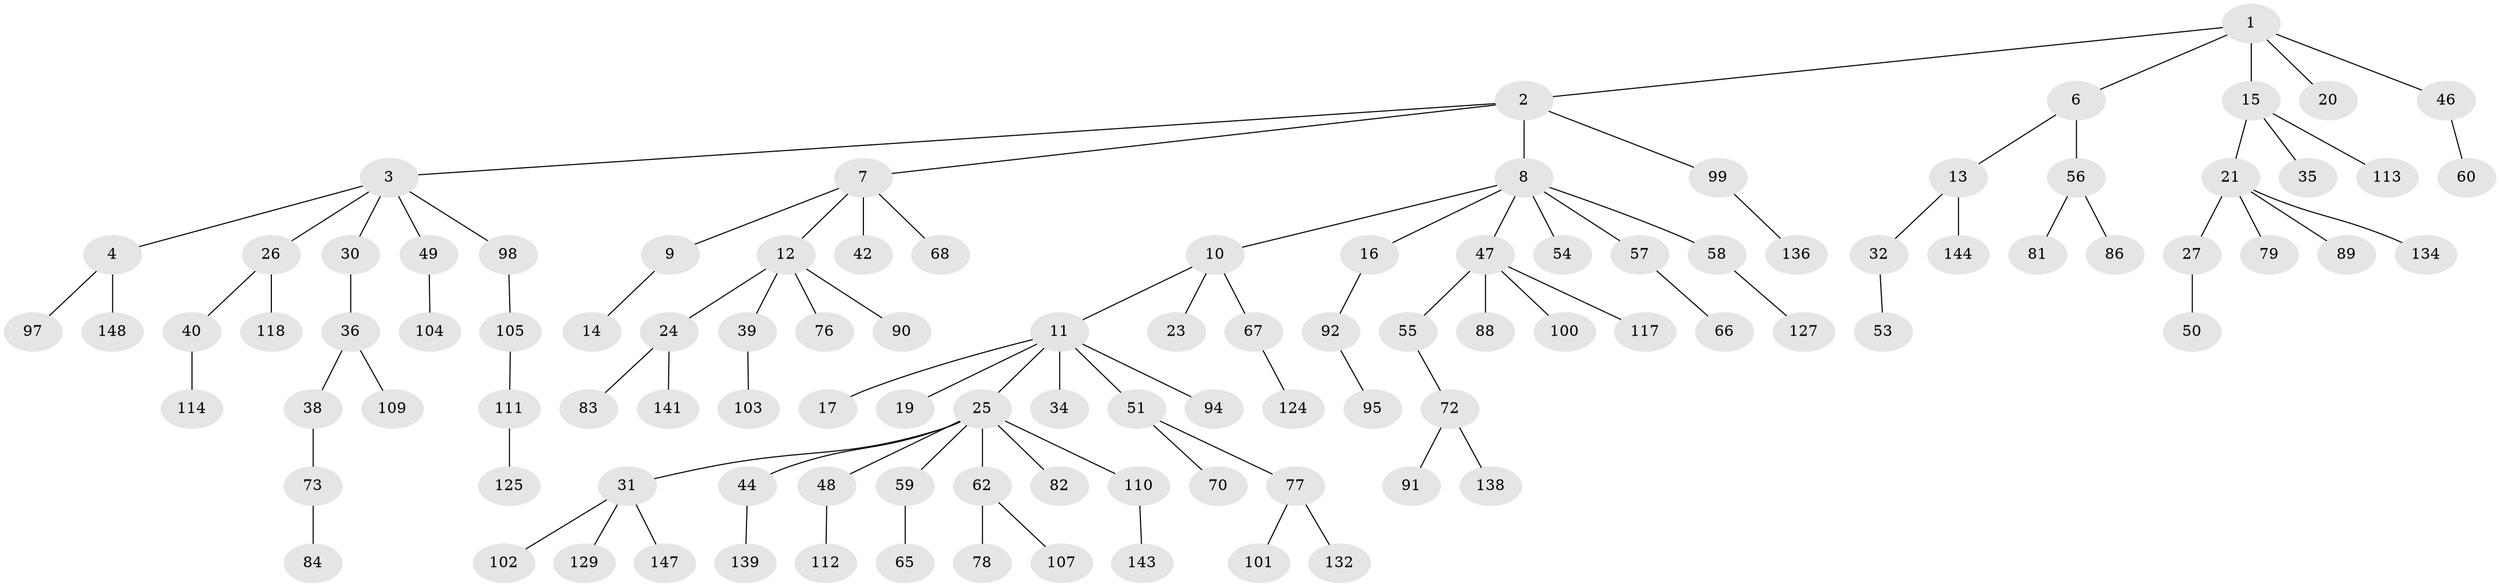 // original degree distribution, {6: 0.03355704697986577, 5: 0.053691275167785234, 2: 0.2214765100671141, 3: 0.14093959731543623, 4: 0.03355704697986577, 1: 0.5167785234899329}
// Generated by graph-tools (version 1.1) at 2025/42/03/06/25 10:42:05]
// undirected, 105 vertices, 104 edges
graph export_dot {
graph [start="1"]
  node [color=gray90,style=filled];
  1 [super="+119"];
  2 [super="+145"];
  3 [super="+5"];
  4 [super="+29"];
  6;
  7 [super="+93"];
  8 [super="+45"];
  9;
  10 [super="+74"];
  11 [super="+18"];
  12;
  13 [super="+121"];
  14;
  15 [super="+43"];
  16 [super="+63"];
  17 [super="+37"];
  19 [super="+122"];
  20;
  21 [super="+22"];
  23;
  24 [super="+80"];
  25 [super="+28"];
  26 [super="+33"];
  27;
  30;
  31 [super="+69"];
  32;
  34;
  35 [super="+41"];
  36 [super="+115"];
  38 [super="+149"];
  39 [super="+133"];
  40;
  42 [super="+128"];
  44 [super="+61"];
  46 [super="+87"];
  47 [super="+108"];
  48;
  49 [super="+142"];
  50;
  51 [super="+52"];
  53;
  54;
  55 [super="+140"];
  56 [super="+64"];
  57;
  58 [super="+123"];
  59 [super="+85"];
  60;
  62 [super="+71"];
  65;
  66 [super="+120"];
  67;
  68 [super="+106"];
  70;
  72 [super="+75"];
  73 [super="+146"];
  76;
  77 [super="+116"];
  78;
  79;
  81;
  82;
  83;
  84;
  86;
  88;
  89;
  90;
  91;
  92;
  94;
  95 [super="+96"];
  97;
  98;
  99 [super="+131"];
  100;
  101;
  102;
  103;
  104;
  105 [super="+130"];
  107 [super="+135"];
  109;
  110;
  111;
  112;
  113 [super="+137"];
  114;
  117;
  118;
  124 [super="+126"];
  125;
  127;
  129;
  132;
  134;
  136;
  138;
  139;
  141;
  143;
  144;
  147;
  148;
  1 -- 2;
  1 -- 6;
  1 -- 15;
  1 -- 20;
  1 -- 46;
  2 -- 3;
  2 -- 7;
  2 -- 8;
  2 -- 99;
  3 -- 4;
  3 -- 26;
  3 -- 49;
  3 -- 98;
  3 -- 30;
  4 -- 97;
  4 -- 148;
  6 -- 13;
  6 -- 56;
  7 -- 9;
  7 -- 12;
  7 -- 42;
  7 -- 68;
  8 -- 10;
  8 -- 16;
  8 -- 57;
  8 -- 58;
  8 -- 54;
  8 -- 47;
  9 -- 14;
  10 -- 11;
  10 -- 23;
  10 -- 67;
  11 -- 17;
  11 -- 34;
  11 -- 19;
  11 -- 51;
  11 -- 25;
  11 -- 94;
  12 -- 24;
  12 -- 39;
  12 -- 76;
  12 -- 90;
  13 -- 32;
  13 -- 144;
  15 -- 21;
  15 -- 35;
  15 -- 113;
  16 -- 92;
  21 -- 27;
  21 -- 89;
  21 -- 134;
  21 -- 79;
  24 -- 83;
  24 -- 141;
  25 -- 31;
  25 -- 48;
  25 -- 110;
  25 -- 82;
  25 -- 59;
  25 -- 44;
  25 -- 62;
  26 -- 118;
  26 -- 40;
  27 -- 50;
  30 -- 36;
  31 -- 102;
  31 -- 129;
  31 -- 147;
  32 -- 53;
  36 -- 38;
  36 -- 109;
  38 -- 73;
  39 -- 103;
  40 -- 114;
  44 -- 139;
  46 -- 60;
  47 -- 55;
  47 -- 88;
  47 -- 100;
  47 -- 117;
  48 -- 112;
  49 -- 104;
  51 -- 77;
  51 -- 70;
  55 -- 72;
  56 -- 81;
  56 -- 86;
  57 -- 66;
  58 -- 127;
  59 -- 65;
  62 -- 78;
  62 -- 107;
  67 -- 124;
  72 -- 138;
  72 -- 91;
  73 -- 84;
  77 -- 101;
  77 -- 132;
  92 -- 95;
  98 -- 105;
  99 -- 136;
  105 -- 111;
  110 -- 143;
  111 -- 125;
}
